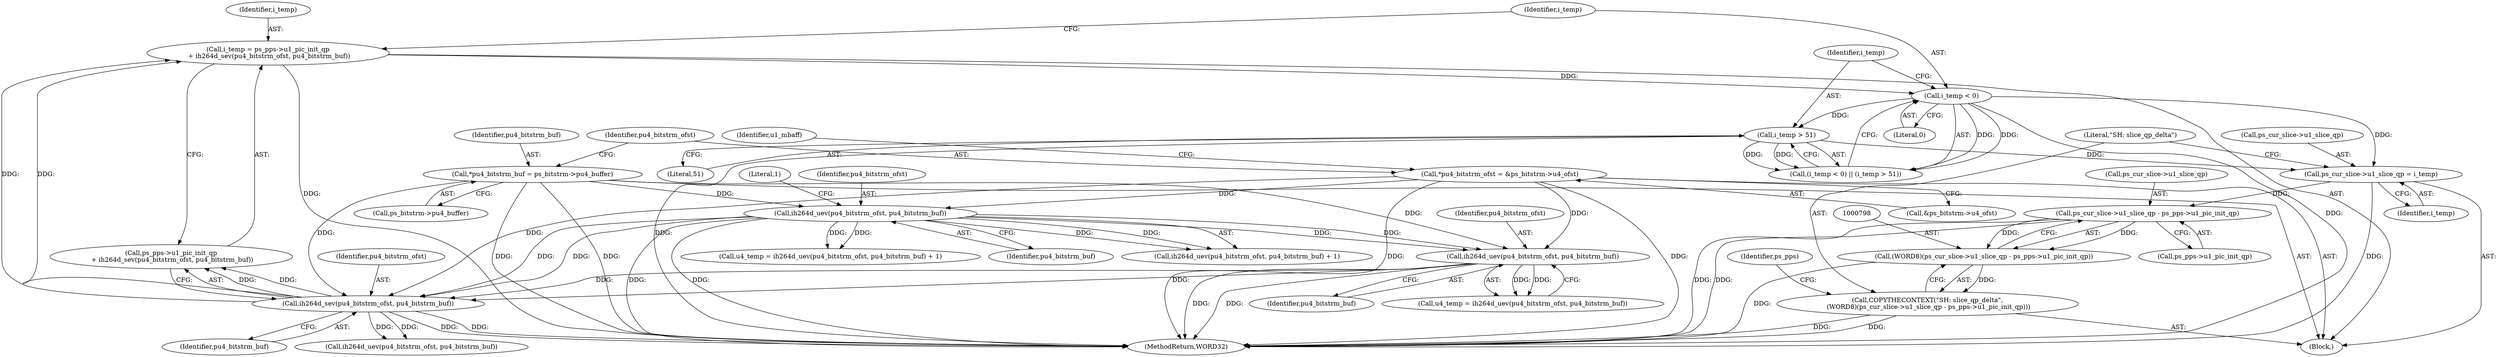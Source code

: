 digraph "0_Android_943323f1d9d3dd5c2634deb26cbe72343ca6b3db_2@pointer" {
"1000799" [label="(Call,ps_cur_slice->u1_slice_qp - ps_pps->u1_pic_init_qp)"];
"1000790" [label="(Call,ps_cur_slice->u1_slice_qp = i_temp)"];
"1000784" [label="(Call,i_temp > 51)"];
"1000781" [label="(Call,i_temp < 0)"];
"1000770" [label="(Call,i_temp = ps_pps->u1_pic_init_qp\n + ih264d_sev(pu4_bitstrm_ofst, pu4_bitstrm_buf))"];
"1000776" [label="(Call,ih264d_sev(pu4_bitstrm_ofst, pu4_bitstrm_buf))"];
"1000750" [label="(Call,ih264d_uev(pu4_bitstrm_ofst, pu4_bitstrm_buf))"];
"1000147" [label="(Call,*pu4_bitstrm_ofst = &ps_bitstrm->u4_ofst)"];
"1000261" [label="(Call,ih264d_uev(pu4_bitstrm_ofst, pu4_bitstrm_buf))"];
"1000141" [label="(Call,*pu4_bitstrm_buf = ps_bitstrm->pu4_buffer)"];
"1000797" [label="(Call,(WORD8)(ps_cur_slice->u1_slice_qp - ps_pps->u1_pic_init_qp))"];
"1000795" [label="(Call,COPYTHECONTEXT(\"SH: slice_qp_delta\",\n (WORD8)(ps_cur_slice->u1_slice_qp - ps_pps->u1_pic_init_qp)))"];
"1000780" [label="(Call,(i_temp < 0) || (i_temp > 51))"];
"1000781" [label="(Call,i_temp < 0)"];
"1000142" [label="(Identifier,pu4_bitstrm_buf)"];
"1000784" [label="(Call,i_temp > 51)"];
"1000263" [label="(Identifier,pu4_bitstrm_buf)"];
"1000809" [label="(Identifier,ps_pps)"];
"1001025" [label="(MethodReturn,WORD32)"];
"1000795" [label="(Call,COPYTHECONTEXT(\"SH: slice_qp_delta\",\n (WORD8)(ps_cur_slice->u1_slice_qp - ps_pps->u1_pic_init_qp)))"];
"1000748" [label="(Call,u4_temp = ih264d_uev(pu4_bitstrm_ofst, pu4_bitstrm_buf))"];
"1000750" [label="(Call,ih264d_uev(pu4_bitstrm_ofst, pu4_bitstrm_buf))"];
"1000777" [label="(Identifier,pu4_bitstrm_ofst)"];
"1000776" [label="(Call,ih264d_sev(pu4_bitstrm_ofst, pu4_bitstrm_buf))"];
"1000782" [label="(Identifier,i_temp)"];
"1000778" [label="(Identifier,pu4_bitstrm_buf)"];
"1000147" [label="(Call,*pu4_bitstrm_ofst = &ps_bitstrm->u4_ofst)"];
"1000771" [label="(Identifier,i_temp)"];
"1000790" [label="(Call,ps_cur_slice->u1_slice_qp = i_temp)"];
"1000261" [label="(Call,ih264d_uev(pu4_bitstrm_ofst, pu4_bitstrm_buf))"];
"1000770" [label="(Call,i_temp = ps_pps->u1_pic_init_qp\n + ih264d_sev(pu4_bitstrm_ofst, pu4_bitstrm_buf))"];
"1000141" [label="(Call,*pu4_bitstrm_buf = ps_bitstrm->pu4_buffer)"];
"1000815" [label="(Call,ih264d_uev(pu4_bitstrm_ofst, pu4_bitstrm_buf))"];
"1000155" [label="(Identifier,u1_mbaff)"];
"1000260" [label="(Call,ih264d_uev(pu4_bitstrm_ofst, pu4_bitstrm_buf) + 1)"];
"1000800" [label="(Call,ps_cur_slice->u1_slice_qp)"];
"1000794" [label="(Identifier,i_temp)"];
"1000149" [label="(Call,&ps_bitstrm->u4_ofst)"];
"1000799" [label="(Call,ps_cur_slice->u1_slice_qp - ps_pps->u1_pic_init_qp)"];
"1000791" [label="(Call,ps_cur_slice->u1_slice_qp)"];
"1000796" [label="(Literal,\"SH: slice_qp_delta\")"];
"1000772" [label="(Call,ps_pps->u1_pic_init_qp\n + ih264d_sev(pu4_bitstrm_ofst, pu4_bitstrm_buf))"];
"1000143" [label="(Call,ps_bitstrm->pu4_buffer)"];
"1000264" [label="(Literal,1)"];
"1000262" [label="(Identifier,pu4_bitstrm_ofst)"];
"1000121" [label="(Block,)"];
"1000783" [label="(Literal,0)"];
"1000786" [label="(Literal,51)"];
"1000803" [label="(Call,ps_pps->u1_pic_init_qp)"];
"1000785" [label="(Identifier,i_temp)"];
"1000752" [label="(Identifier,pu4_bitstrm_buf)"];
"1000751" [label="(Identifier,pu4_bitstrm_ofst)"];
"1000148" [label="(Identifier,pu4_bitstrm_ofst)"];
"1000258" [label="(Call,u4_temp = ih264d_uev(pu4_bitstrm_ofst, pu4_bitstrm_buf) + 1)"];
"1000797" [label="(Call,(WORD8)(ps_cur_slice->u1_slice_qp - ps_pps->u1_pic_init_qp))"];
"1000799" -> "1000797"  [label="AST: "];
"1000799" -> "1000803"  [label="CFG: "];
"1000800" -> "1000799"  [label="AST: "];
"1000803" -> "1000799"  [label="AST: "];
"1000797" -> "1000799"  [label="CFG: "];
"1000799" -> "1001025"  [label="DDG: "];
"1000799" -> "1001025"  [label="DDG: "];
"1000799" -> "1000797"  [label="DDG: "];
"1000799" -> "1000797"  [label="DDG: "];
"1000790" -> "1000799"  [label="DDG: "];
"1000790" -> "1000121"  [label="AST: "];
"1000790" -> "1000794"  [label="CFG: "];
"1000791" -> "1000790"  [label="AST: "];
"1000794" -> "1000790"  [label="AST: "];
"1000796" -> "1000790"  [label="CFG: "];
"1000790" -> "1001025"  [label="DDG: "];
"1000784" -> "1000790"  [label="DDG: "];
"1000781" -> "1000790"  [label="DDG: "];
"1000784" -> "1000780"  [label="AST: "];
"1000784" -> "1000786"  [label="CFG: "];
"1000785" -> "1000784"  [label="AST: "];
"1000786" -> "1000784"  [label="AST: "];
"1000780" -> "1000784"  [label="CFG: "];
"1000784" -> "1001025"  [label="DDG: "];
"1000784" -> "1000780"  [label="DDG: "];
"1000784" -> "1000780"  [label="DDG: "];
"1000781" -> "1000784"  [label="DDG: "];
"1000781" -> "1000780"  [label="AST: "];
"1000781" -> "1000783"  [label="CFG: "];
"1000782" -> "1000781"  [label="AST: "];
"1000783" -> "1000781"  [label="AST: "];
"1000785" -> "1000781"  [label="CFG: "];
"1000780" -> "1000781"  [label="CFG: "];
"1000781" -> "1001025"  [label="DDG: "];
"1000781" -> "1000780"  [label="DDG: "];
"1000781" -> "1000780"  [label="DDG: "];
"1000770" -> "1000781"  [label="DDG: "];
"1000770" -> "1000121"  [label="AST: "];
"1000770" -> "1000772"  [label="CFG: "];
"1000771" -> "1000770"  [label="AST: "];
"1000772" -> "1000770"  [label="AST: "];
"1000782" -> "1000770"  [label="CFG: "];
"1000770" -> "1001025"  [label="DDG: "];
"1000776" -> "1000770"  [label="DDG: "];
"1000776" -> "1000770"  [label="DDG: "];
"1000776" -> "1000772"  [label="AST: "];
"1000776" -> "1000778"  [label="CFG: "];
"1000777" -> "1000776"  [label="AST: "];
"1000778" -> "1000776"  [label="AST: "];
"1000772" -> "1000776"  [label="CFG: "];
"1000776" -> "1001025"  [label="DDG: "];
"1000776" -> "1001025"  [label="DDG: "];
"1000776" -> "1000772"  [label="DDG: "];
"1000776" -> "1000772"  [label="DDG: "];
"1000750" -> "1000776"  [label="DDG: "];
"1000750" -> "1000776"  [label="DDG: "];
"1000147" -> "1000776"  [label="DDG: "];
"1000261" -> "1000776"  [label="DDG: "];
"1000261" -> "1000776"  [label="DDG: "];
"1000141" -> "1000776"  [label="DDG: "];
"1000776" -> "1000815"  [label="DDG: "];
"1000776" -> "1000815"  [label="DDG: "];
"1000750" -> "1000748"  [label="AST: "];
"1000750" -> "1000752"  [label="CFG: "];
"1000751" -> "1000750"  [label="AST: "];
"1000752" -> "1000750"  [label="AST: "];
"1000748" -> "1000750"  [label="CFG: "];
"1000750" -> "1001025"  [label="DDG: "];
"1000750" -> "1001025"  [label="DDG: "];
"1000750" -> "1000748"  [label="DDG: "];
"1000750" -> "1000748"  [label="DDG: "];
"1000147" -> "1000750"  [label="DDG: "];
"1000261" -> "1000750"  [label="DDG: "];
"1000261" -> "1000750"  [label="DDG: "];
"1000141" -> "1000750"  [label="DDG: "];
"1000147" -> "1000121"  [label="AST: "];
"1000147" -> "1000149"  [label="CFG: "];
"1000148" -> "1000147"  [label="AST: "];
"1000149" -> "1000147"  [label="AST: "];
"1000155" -> "1000147"  [label="CFG: "];
"1000147" -> "1001025"  [label="DDG: "];
"1000147" -> "1001025"  [label="DDG: "];
"1000147" -> "1000261"  [label="DDG: "];
"1000261" -> "1000260"  [label="AST: "];
"1000261" -> "1000263"  [label="CFG: "];
"1000262" -> "1000261"  [label="AST: "];
"1000263" -> "1000261"  [label="AST: "];
"1000264" -> "1000261"  [label="CFG: "];
"1000261" -> "1001025"  [label="DDG: "];
"1000261" -> "1001025"  [label="DDG: "];
"1000261" -> "1000258"  [label="DDG: "];
"1000261" -> "1000258"  [label="DDG: "];
"1000261" -> "1000260"  [label="DDG: "];
"1000261" -> "1000260"  [label="DDG: "];
"1000141" -> "1000261"  [label="DDG: "];
"1000141" -> "1000121"  [label="AST: "];
"1000141" -> "1000143"  [label="CFG: "];
"1000142" -> "1000141"  [label="AST: "];
"1000143" -> "1000141"  [label="AST: "];
"1000148" -> "1000141"  [label="CFG: "];
"1000141" -> "1001025"  [label="DDG: "];
"1000141" -> "1001025"  [label="DDG: "];
"1000797" -> "1000795"  [label="AST: "];
"1000798" -> "1000797"  [label="AST: "];
"1000795" -> "1000797"  [label="CFG: "];
"1000797" -> "1001025"  [label="DDG: "];
"1000797" -> "1000795"  [label="DDG: "];
"1000795" -> "1000121"  [label="AST: "];
"1000796" -> "1000795"  [label="AST: "];
"1000809" -> "1000795"  [label="CFG: "];
"1000795" -> "1001025"  [label="DDG: "];
"1000795" -> "1001025"  [label="DDG: "];
}
